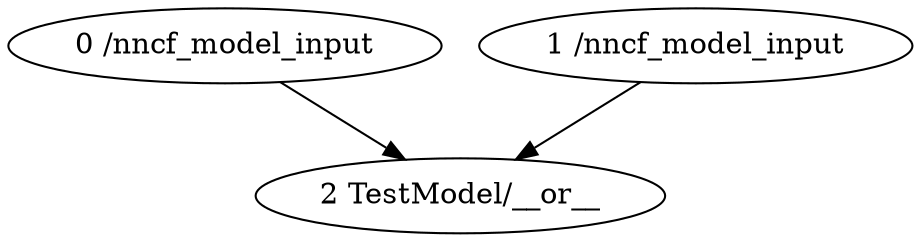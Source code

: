 strict digraph  {
"0 /nncf_model_input" [id=0, scope="", type=nncf_model_input];
"1 /nncf_model_input" [id=1, scope="", type=nncf_model_input];
"2 TestModel/__or__" [id=2, scope=TestModel, type=__or__];
"0 /nncf_model_input" -> "2 TestModel/__or__";
"1 /nncf_model_input" -> "2 TestModel/__or__";
}
